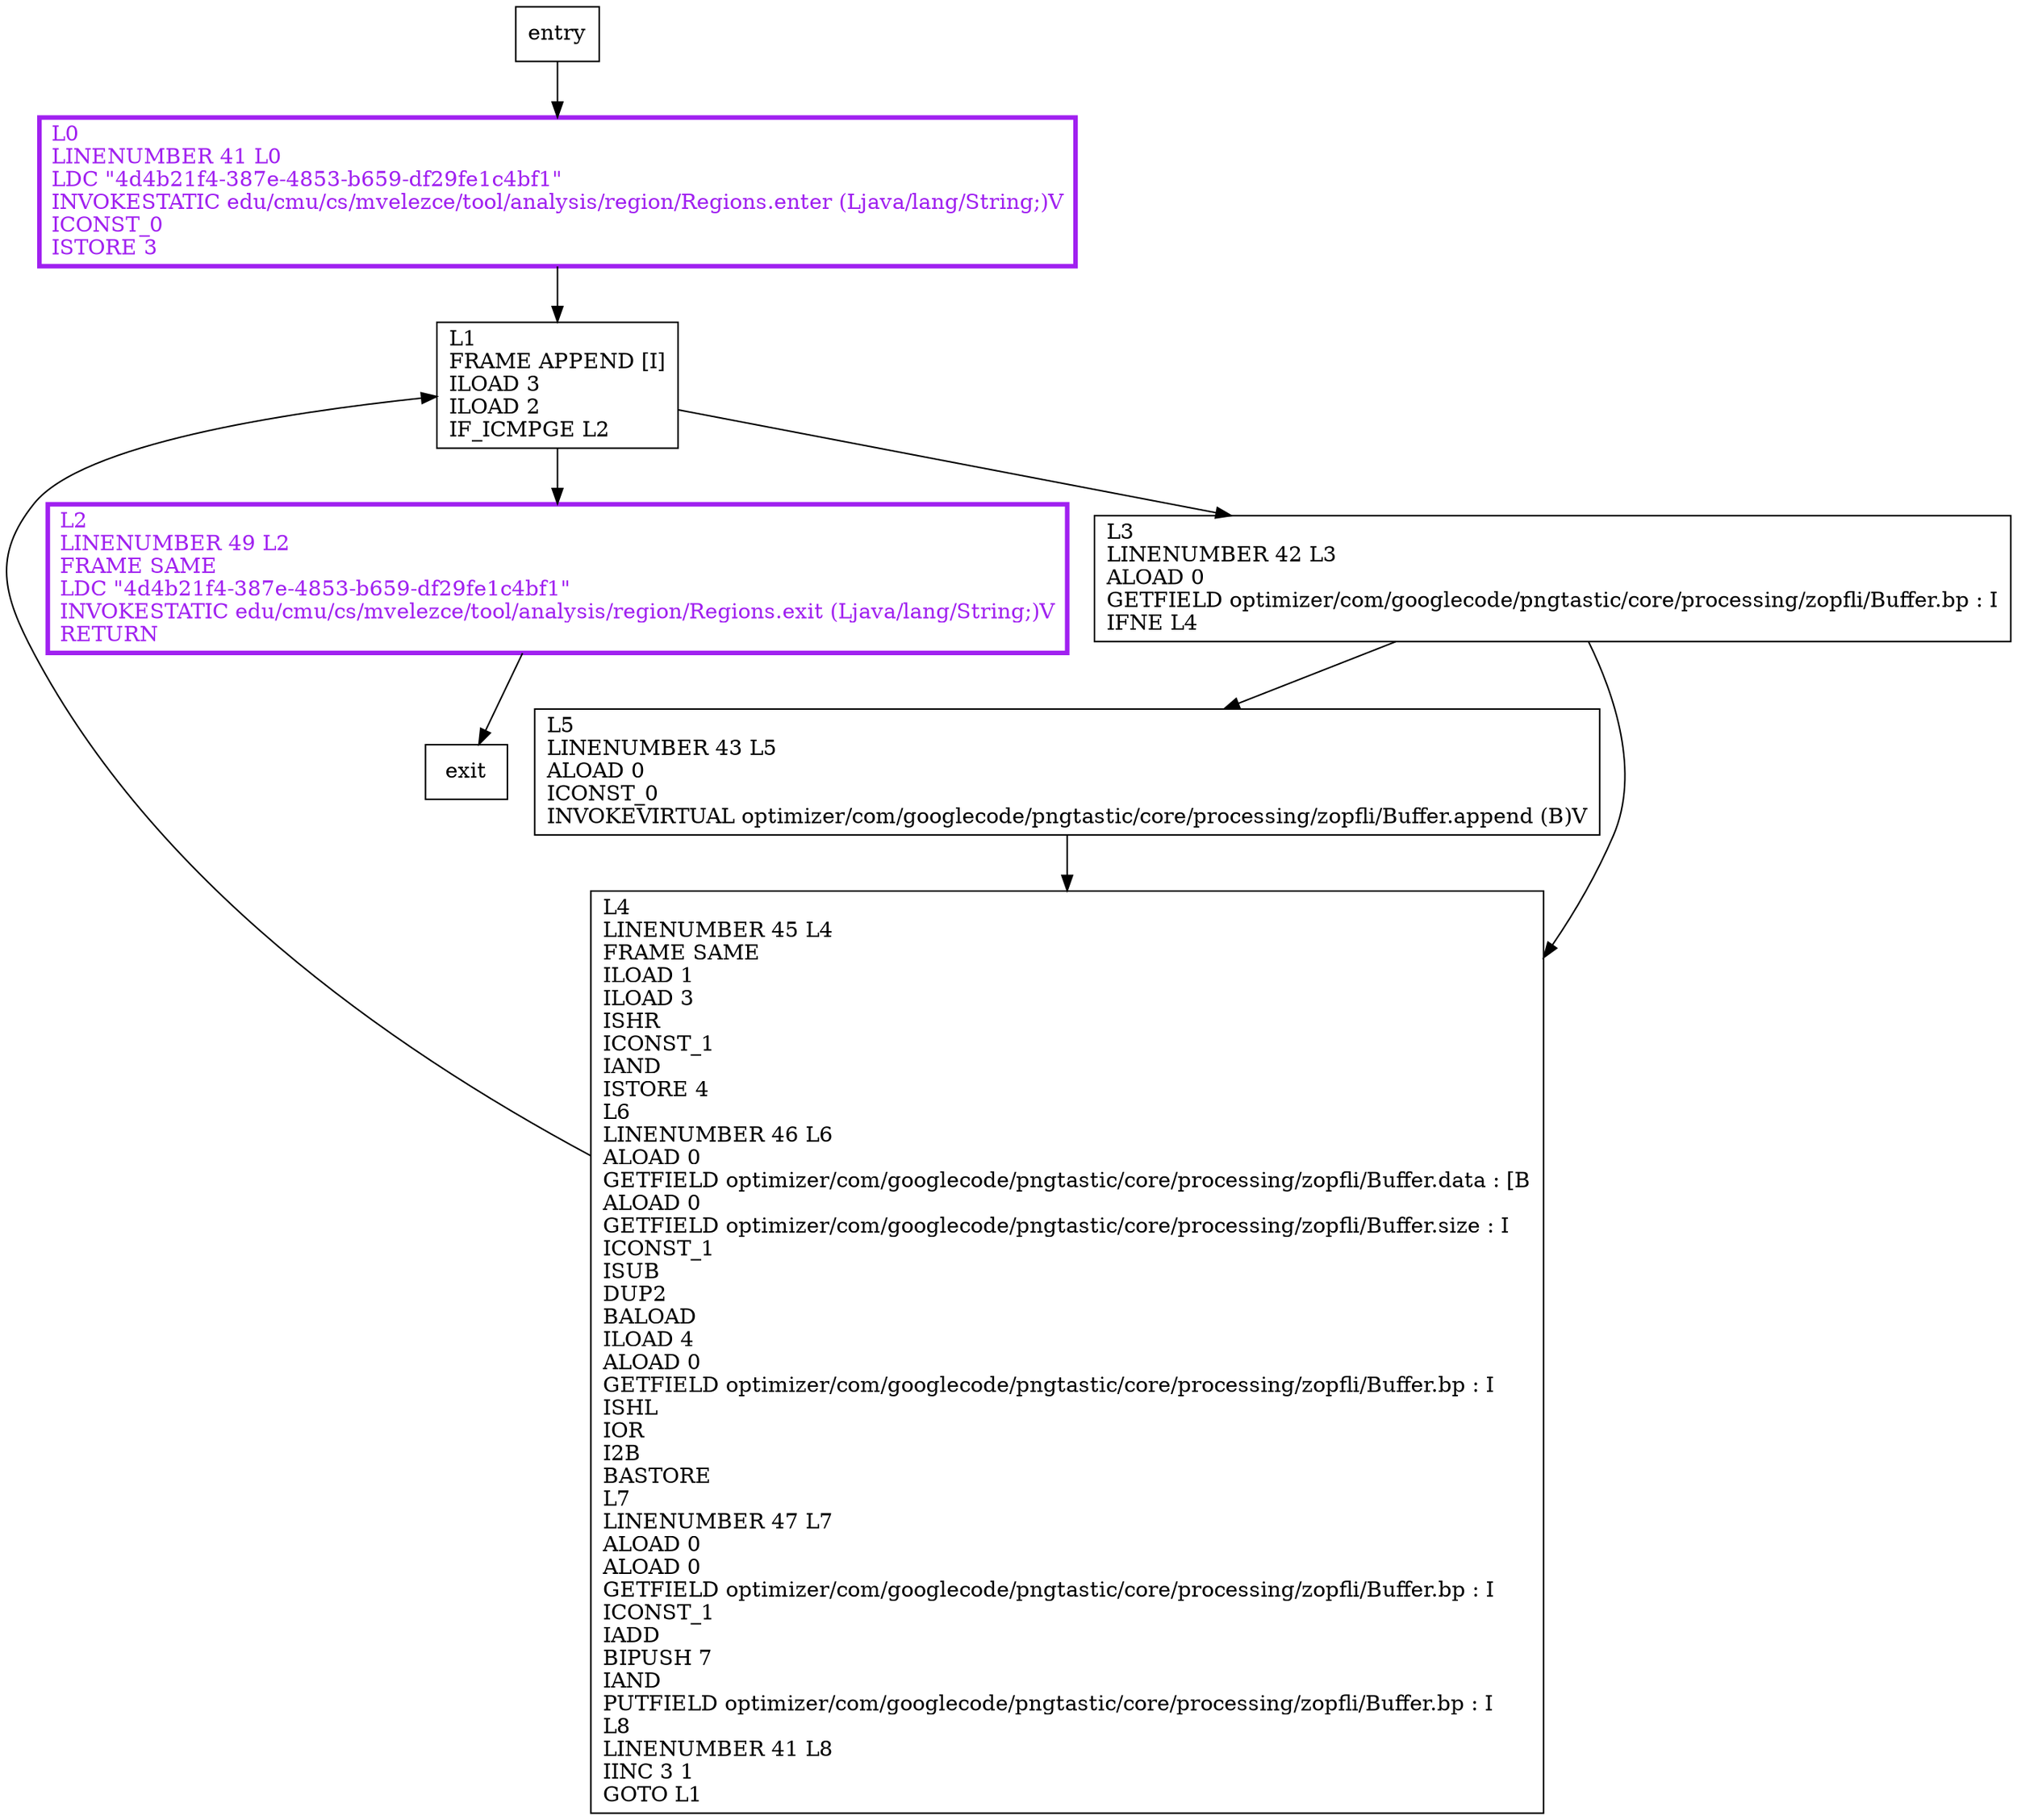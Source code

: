 digraph addBits {
node [shape=record];
2035225037 [label="L0\lLINENUMBER 41 L0\lLDC \"4d4b21f4-387e-4853-b659-df29fe1c4bf1\"\lINVOKESTATIC edu/cmu/cs/mvelezce/tool/analysis/region/Regions.enter (Ljava/lang/String;)V\lICONST_0\lISTORE 3\l"];
1902069190 [label="L2\lLINENUMBER 49 L2\lFRAME SAME\lLDC \"4d4b21f4-387e-4853-b659-df29fe1c4bf1\"\lINVOKESTATIC edu/cmu/cs/mvelezce/tool/analysis/region/Regions.exit (Ljava/lang/String;)V\lRETURN\l"];
1566327269 [label="L3\lLINENUMBER 42 L3\lALOAD 0\lGETFIELD optimizer/com/googlecode/pngtastic/core/processing/zopfli/Buffer.bp : I\lIFNE L4\l"];
1122297225 [label="L5\lLINENUMBER 43 L5\lALOAD 0\lICONST_0\lINVOKEVIRTUAL optimizer/com/googlecode/pngtastic/core/processing/zopfli/Buffer.append (B)V\l"];
1126454617 [label="L4\lLINENUMBER 45 L4\lFRAME SAME\lILOAD 1\lILOAD 3\lISHR\lICONST_1\lIAND\lISTORE 4\lL6\lLINENUMBER 46 L6\lALOAD 0\lGETFIELD optimizer/com/googlecode/pngtastic/core/processing/zopfli/Buffer.data : [B\lALOAD 0\lGETFIELD optimizer/com/googlecode/pngtastic/core/processing/zopfli/Buffer.size : I\lICONST_1\lISUB\lDUP2\lBALOAD\lILOAD 4\lALOAD 0\lGETFIELD optimizer/com/googlecode/pngtastic/core/processing/zopfli/Buffer.bp : I\lISHL\lIOR\lI2B\lBASTORE\lL7\lLINENUMBER 47 L7\lALOAD 0\lALOAD 0\lGETFIELD optimizer/com/googlecode/pngtastic/core/processing/zopfli/Buffer.bp : I\lICONST_1\lIADD\lBIPUSH 7\lIAND\lPUTFIELD optimizer/com/googlecode/pngtastic/core/processing/zopfli/Buffer.bp : I\lL8\lLINENUMBER 41 L8\lIINC 3 1\lGOTO L1\l"];
1235151206 [label="L1\lFRAME APPEND [I]\lILOAD 3\lILOAD 2\lIF_ICMPGE L2\l"];
entry;
exit;
entry -> 2035225037;
2035225037 -> 1235151206;
1902069190 -> exit;
1566327269 -> 1122297225;
1566327269 -> 1126454617;
1122297225 -> 1126454617;
1126454617 -> 1235151206;
1235151206 -> 1902069190;
1235151206 -> 1566327269;
2035225037[fontcolor="purple", penwidth=3, color="purple"];
1902069190[fontcolor="purple", penwidth=3, color="purple"];
}

